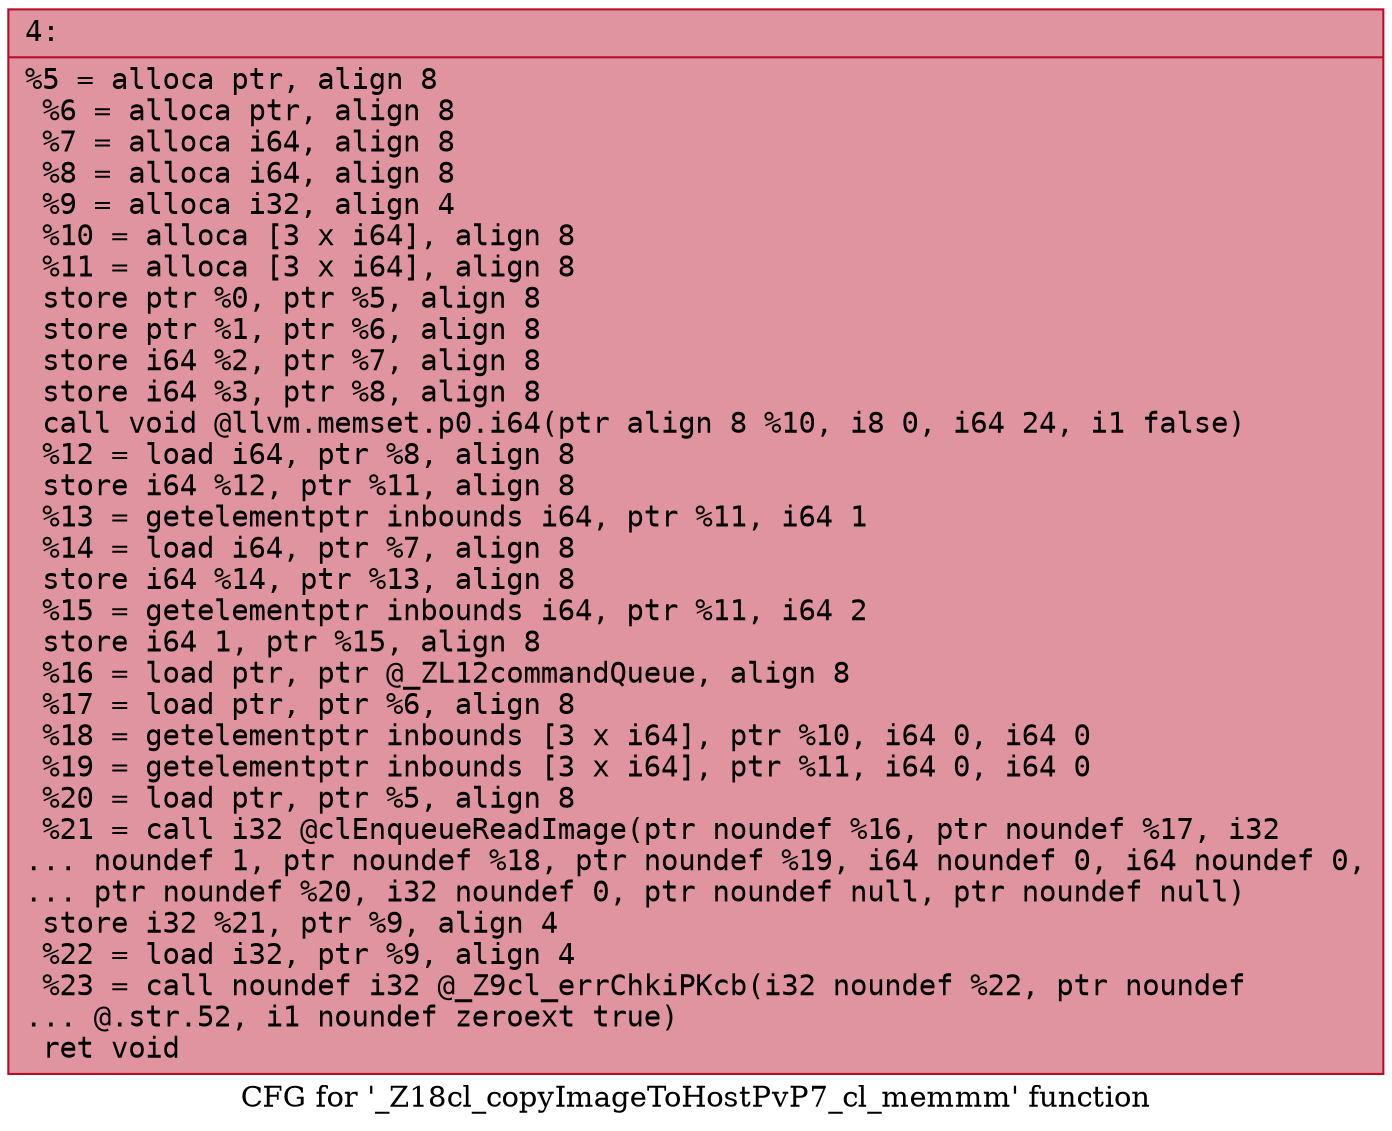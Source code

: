 digraph "CFG for '_Z18cl_copyImageToHostPvP7_cl_memmm' function" {
	label="CFG for '_Z18cl_copyImageToHostPvP7_cl_memmm' function";

	Node0x60000035dc20 [shape=record,color="#b70d28ff", style=filled, fillcolor="#b70d2870" fontname="Courier",label="{4:\l|  %5 = alloca ptr, align 8\l  %6 = alloca ptr, align 8\l  %7 = alloca i64, align 8\l  %8 = alloca i64, align 8\l  %9 = alloca i32, align 4\l  %10 = alloca [3 x i64], align 8\l  %11 = alloca [3 x i64], align 8\l  store ptr %0, ptr %5, align 8\l  store ptr %1, ptr %6, align 8\l  store i64 %2, ptr %7, align 8\l  store i64 %3, ptr %8, align 8\l  call void @llvm.memset.p0.i64(ptr align 8 %10, i8 0, i64 24, i1 false)\l  %12 = load i64, ptr %8, align 8\l  store i64 %12, ptr %11, align 8\l  %13 = getelementptr inbounds i64, ptr %11, i64 1\l  %14 = load i64, ptr %7, align 8\l  store i64 %14, ptr %13, align 8\l  %15 = getelementptr inbounds i64, ptr %11, i64 2\l  store i64 1, ptr %15, align 8\l  %16 = load ptr, ptr @_ZL12commandQueue, align 8\l  %17 = load ptr, ptr %6, align 8\l  %18 = getelementptr inbounds [3 x i64], ptr %10, i64 0, i64 0\l  %19 = getelementptr inbounds [3 x i64], ptr %11, i64 0, i64 0\l  %20 = load ptr, ptr %5, align 8\l  %21 = call i32 @clEnqueueReadImage(ptr noundef %16, ptr noundef %17, i32\l... noundef 1, ptr noundef %18, ptr noundef %19, i64 noundef 0, i64 noundef 0,\l... ptr noundef %20, i32 noundef 0, ptr noundef null, ptr noundef null)\l  store i32 %21, ptr %9, align 4\l  %22 = load i32, ptr %9, align 4\l  %23 = call noundef i32 @_Z9cl_errChkiPKcb(i32 noundef %22, ptr noundef\l... @.str.52, i1 noundef zeroext true)\l  ret void\l}"];
}
